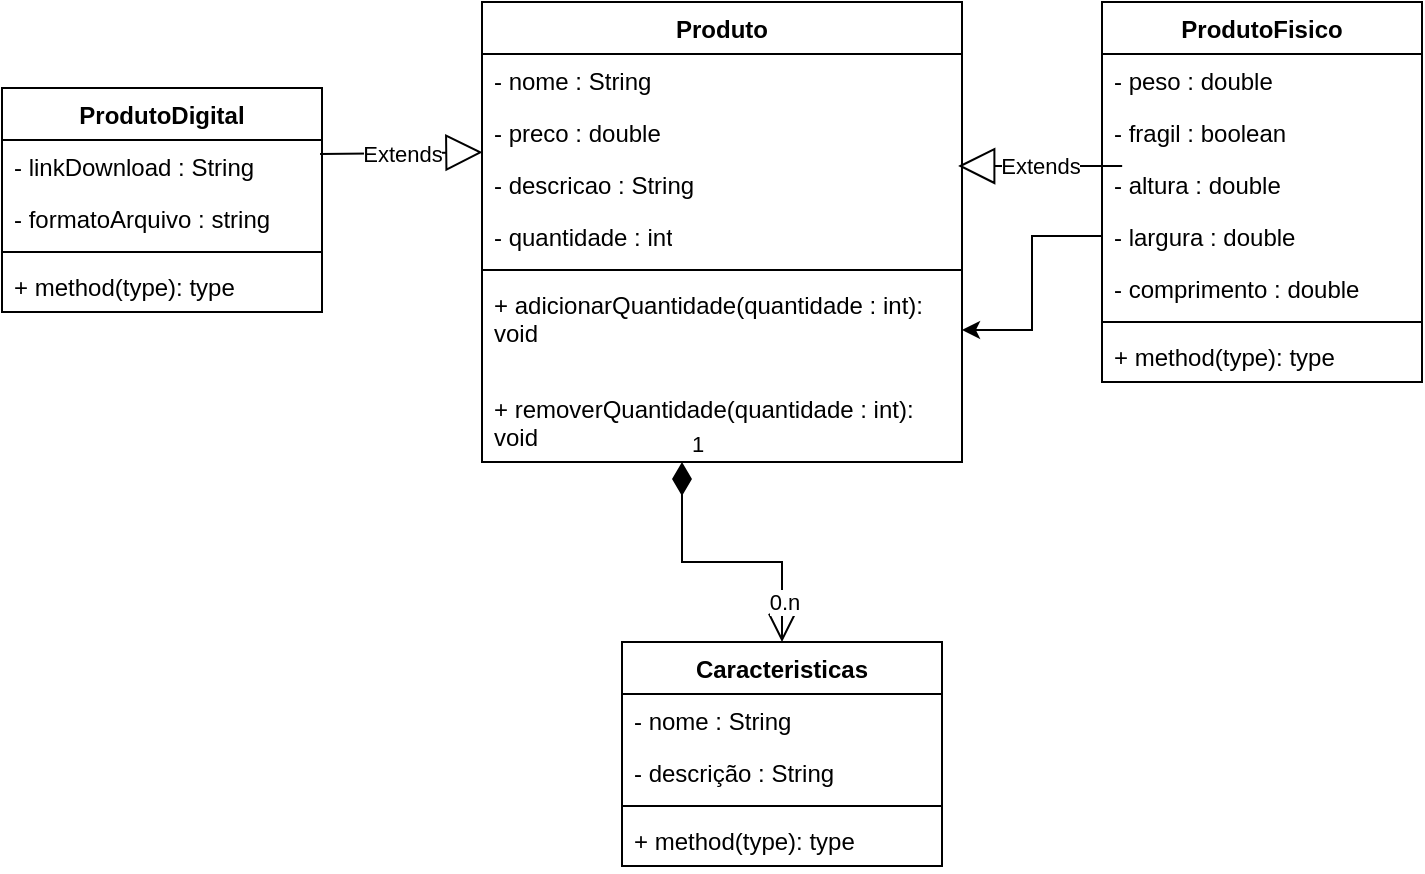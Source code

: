 <mxfile version="24.7.14">
  <diagram id="C5RBs43oDa-KdzZeNtuy" name="Page-1">
    <mxGraphModel dx="1941" dy="566" grid="1" gridSize="10" guides="1" tooltips="1" connect="1" arrows="1" fold="1" page="1" pageScale="1" pageWidth="827" pageHeight="1169" math="0" shadow="0">
      <root>
        <mxCell id="WIyWlLk6GJQsqaUBKTNV-0" />
        <mxCell id="WIyWlLk6GJQsqaUBKTNV-1" parent="WIyWlLk6GJQsqaUBKTNV-0" />
        <mxCell id="W6DdMU5Ow-p-JoydSF_3-4" value="Produto" style="swimlane;fontStyle=1;align=center;verticalAlign=top;childLayout=stackLayout;horizontal=1;startSize=26;horizontalStack=0;resizeParent=1;resizeParentMax=0;resizeLast=0;collapsible=1;marginBottom=0;whiteSpace=wrap;html=1;" vertex="1" parent="WIyWlLk6GJQsqaUBKTNV-1">
          <mxGeometry x="90" y="160" width="240" height="230" as="geometry" />
        </mxCell>
        <mxCell id="W6DdMU5Ow-p-JoydSF_3-5" value="- nome : String" style="text;strokeColor=none;fillColor=none;align=left;verticalAlign=top;spacingLeft=4;spacingRight=4;overflow=hidden;rotatable=0;points=[[0,0.5],[1,0.5]];portConstraint=eastwest;whiteSpace=wrap;html=1;" vertex="1" parent="W6DdMU5Ow-p-JoydSF_3-4">
          <mxGeometry y="26" width="240" height="26" as="geometry" />
        </mxCell>
        <mxCell id="W6DdMU5Ow-p-JoydSF_3-13" value="- preco : double" style="text;strokeColor=none;fillColor=none;align=left;verticalAlign=top;spacingLeft=4;spacingRight=4;overflow=hidden;rotatable=0;points=[[0,0.5],[1,0.5]];portConstraint=eastwest;whiteSpace=wrap;html=1;" vertex="1" parent="W6DdMU5Ow-p-JoydSF_3-4">
          <mxGeometry y="52" width="240" height="26" as="geometry" />
        </mxCell>
        <mxCell id="W6DdMU5Ow-p-JoydSF_3-14" value="- descricao : String" style="text;strokeColor=none;fillColor=none;align=left;verticalAlign=top;spacingLeft=4;spacingRight=4;overflow=hidden;rotatable=0;points=[[0,0.5],[1,0.5]];portConstraint=eastwest;whiteSpace=wrap;html=1;" vertex="1" parent="W6DdMU5Ow-p-JoydSF_3-4">
          <mxGeometry y="78" width="240" height="26" as="geometry" />
        </mxCell>
        <mxCell id="W6DdMU5Ow-p-JoydSF_3-15" value="- quantidade : int" style="text;strokeColor=none;fillColor=none;align=left;verticalAlign=top;spacingLeft=4;spacingRight=4;overflow=hidden;rotatable=0;points=[[0,0.5],[1,0.5]];portConstraint=eastwest;whiteSpace=wrap;html=1;" vertex="1" parent="W6DdMU5Ow-p-JoydSF_3-4">
          <mxGeometry y="104" width="240" height="26" as="geometry" />
        </mxCell>
        <mxCell id="W6DdMU5Ow-p-JoydSF_3-6" value="" style="line;strokeWidth=1;fillColor=none;align=left;verticalAlign=middle;spacingTop=-1;spacingLeft=3;spacingRight=3;rotatable=0;labelPosition=right;points=[];portConstraint=eastwest;strokeColor=inherit;" vertex="1" parent="W6DdMU5Ow-p-JoydSF_3-4">
          <mxGeometry y="130" width="240" height="8" as="geometry" />
        </mxCell>
        <mxCell id="W6DdMU5Ow-p-JoydSF_3-7" value="+ adicionarQuantidade(quantidade : int): void" style="text;strokeColor=none;fillColor=none;align=left;verticalAlign=top;spacingLeft=4;spacingRight=4;overflow=hidden;rotatable=0;points=[[0,0.5],[1,0.5]];portConstraint=eastwest;whiteSpace=wrap;html=1;" vertex="1" parent="W6DdMU5Ow-p-JoydSF_3-4">
          <mxGeometry y="138" width="240" height="52" as="geometry" />
        </mxCell>
        <mxCell id="W6DdMU5Ow-p-JoydSF_3-12" value="+ removerQuantidade(quantidade : int): void" style="text;strokeColor=none;fillColor=none;align=left;verticalAlign=top;spacingLeft=4;spacingRight=4;overflow=hidden;rotatable=0;points=[[0,0.5],[1,0.5]];portConstraint=eastwest;whiteSpace=wrap;html=1;" vertex="1" parent="W6DdMU5Ow-p-JoydSF_3-4">
          <mxGeometry y="190" width="240" height="40" as="geometry" />
        </mxCell>
        <mxCell id="W6DdMU5Ow-p-JoydSF_3-16" value="ProdutoFisico" style="swimlane;fontStyle=1;align=center;verticalAlign=top;childLayout=stackLayout;horizontal=1;startSize=26;horizontalStack=0;resizeParent=1;resizeParentMax=0;resizeLast=0;collapsible=1;marginBottom=0;whiteSpace=wrap;html=1;" vertex="1" parent="WIyWlLk6GJQsqaUBKTNV-1">
          <mxGeometry x="400" y="160" width="160" height="190" as="geometry" />
        </mxCell>
        <mxCell id="W6DdMU5Ow-p-JoydSF_3-17" value="- peso : double" style="text;strokeColor=none;fillColor=none;align=left;verticalAlign=top;spacingLeft=4;spacingRight=4;overflow=hidden;rotatable=0;points=[[0,0.5],[1,0.5]];portConstraint=eastwest;whiteSpace=wrap;html=1;" vertex="1" parent="W6DdMU5Ow-p-JoydSF_3-16">
          <mxGeometry y="26" width="160" height="26" as="geometry" />
        </mxCell>
        <mxCell id="W6DdMU5Ow-p-JoydSF_3-23" value="- fragil : boolean" style="text;strokeColor=none;fillColor=none;align=left;verticalAlign=top;spacingLeft=4;spacingRight=4;overflow=hidden;rotatable=0;points=[[0,0.5],[1,0.5]];portConstraint=eastwest;whiteSpace=wrap;html=1;" vertex="1" parent="W6DdMU5Ow-p-JoydSF_3-16">
          <mxGeometry y="52" width="160" height="26" as="geometry" />
        </mxCell>
        <mxCell id="W6DdMU5Ow-p-JoydSF_3-22" value="- altura : double" style="text;strokeColor=none;fillColor=none;align=left;verticalAlign=top;spacingLeft=4;spacingRight=4;overflow=hidden;rotatable=0;points=[[0,0.5],[1,0.5]];portConstraint=eastwest;whiteSpace=wrap;html=1;" vertex="1" parent="W6DdMU5Ow-p-JoydSF_3-16">
          <mxGeometry y="78" width="160" height="26" as="geometry" />
        </mxCell>
        <mxCell id="W6DdMU5Ow-p-JoydSF_3-21" value="- largura : double" style="text;strokeColor=none;fillColor=none;align=left;verticalAlign=top;spacingLeft=4;spacingRight=4;overflow=hidden;rotatable=0;points=[[0,0.5],[1,0.5]];portConstraint=eastwest;whiteSpace=wrap;html=1;" vertex="1" parent="W6DdMU5Ow-p-JoydSF_3-16">
          <mxGeometry y="104" width="160" height="26" as="geometry" />
        </mxCell>
        <mxCell id="W6DdMU5Ow-p-JoydSF_3-20" value="- comprimento : double" style="text;strokeColor=none;fillColor=none;align=left;verticalAlign=top;spacingLeft=4;spacingRight=4;overflow=hidden;rotatable=0;points=[[0,0.5],[1,0.5]];portConstraint=eastwest;whiteSpace=wrap;html=1;" vertex="1" parent="W6DdMU5Ow-p-JoydSF_3-16">
          <mxGeometry y="130" width="160" height="26" as="geometry" />
        </mxCell>
        <mxCell id="W6DdMU5Ow-p-JoydSF_3-18" value="" style="line;strokeWidth=1;fillColor=none;align=left;verticalAlign=middle;spacingTop=-1;spacingLeft=3;spacingRight=3;rotatable=0;labelPosition=right;points=[];portConstraint=eastwest;strokeColor=inherit;" vertex="1" parent="W6DdMU5Ow-p-JoydSF_3-16">
          <mxGeometry y="156" width="160" height="8" as="geometry" />
        </mxCell>
        <mxCell id="W6DdMU5Ow-p-JoydSF_3-19" value="+ method(type): type" style="text;strokeColor=none;fillColor=none;align=left;verticalAlign=top;spacingLeft=4;spacingRight=4;overflow=hidden;rotatable=0;points=[[0,0.5],[1,0.5]];portConstraint=eastwest;whiteSpace=wrap;html=1;" vertex="1" parent="W6DdMU5Ow-p-JoydSF_3-16">
          <mxGeometry y="164" width="160" height="26" as="geometry" />
        </mxCell>
        <mxCell id="W6DdMU5Ow-p-JoydSF_3-24" value="ProdutoDigital" style="swimlane;fontStyle=1;align=center;verticalAlign=top;childLayout=stackLayout;horizontal=1;startSize=26;horizontalStack=0;resizeParent=1;resizeParentMax=0;resizeLast=0;collapsible=1;marginBottom=0;whiteSpace=wrap;html=1;" vertex="1" parent="WIyWlLk6GJQsqaUBKTNV-1">
          <mxGeometry x="-150" y="203" width="160" height="112" as="geometry" />
        </mxCell>
        <mxCell id="W6DdMU5Ow-p-JoydSF_3-25" value="- linkDownload : String" style="text;strokeColor=none;fillColor=none;align=left;verticalAlign=top;spacingLeft=4;spacingRight=4;overflow=hidden;rotatable=0;points=[[0,0.5],[1,0.5]];portConstraint=eastwest;whiteSpace=wrap;html=1;" vertex="1" parent="W6DdMU5Ow-p-JoydSF_3-24">
          <mxGeometry y="26" width="160" height="26" as="geometry" />
        </mxCell>
        <mxCell id="W6DdMU5Ow-p-JoydSF_3-28" value="- formatoArquivo : string" style="text;strokeColor=none;fillColor=none;align=left;verticalAlign=top;spacingLeft=4;spacingRight=4;overflow=hidden;rotatable=0;points=[[0,0.5],[1,0.5]];portConstraint=eastwest;whiteSpace=wrap;html=1;" vertex="1" parent="W6DdMU5Ow-p-JoydSF_3-24">
          <mxGeometry y="52" width="160" height="26" as="geometry" />
        </mxCell>
        <mxCell id="W6DdMU5Ow-p-JoydSF_3-26" value="" style="line;strokeWidth=1;fillColor=none;align=left;verticalAlign=middle;spacingTop=-1;spacingLeft=3;spacingRight=3;rotatable=0;labelPosition=right;points=[];portConstraint=eastwest;strokeColor=inherit;" vertex="1" parent="W6DdMU5Ow-p-JoydSF_3-24">
          <mxGeometry y="78" width="160" height="8" as="geometry" />
        </mxCell>
        <mxCell id="W6DdMU5Ow-p-JoydSF_3-27" value="+ method(type): type" style="text;strokeColor=none;fillColor=none;align=left;verticalAlign=top;spacingLeft=4;spacingRight=4;overflow=hidden;rotatable=0;points=[[0,0.5],[1,0.5]];portConstraint=eastwest;whiteSpace=wrap;html=1;" vertex="1" parent="W6DdMU5Ow-p-JoydSF_3-24">
          <mxGeometry y="86" width="160" height="26" as="geometry" />
        </mxCell>
        <mxCell id="W6DdMU5Ow-p-JoydSF_3-29" value="Extends" style="endArrow=block;endSize=16;endFill=0;html=1;rounded=0;entryX=0.992;entryY=0.154;entryDx=0;entryDy=0;entryPerimeter=0;exitX=0.063;exitY=0.154;exitDx=0;exitDy=0;exitPerimeter=0;" edge="1" parent="WIyWlLk6GJQsqaUBKTNV-1" source="W6DdMU5Ow-p-JoydSF_3-22" target="W6DdMU5Ow-p-JoydSF_3-14">
          <mxGeometry width="160" relative="1" as="geometry">
            <mxPoint x="400" y="242" as="sourcePoint" />
            <mxPoint x="333.12" y="242.976" as="targetPoint" />
          </mxGeometry>
        </mxCell>
        <mxCell id="W6DdMU5Ow-p-JoydSF_3-30" value="Extends" style="endArrow=block;endSize=16;endFill=0;html=1;rounded=0;exitX=0.994;exitY=0.269;exitDx=0;exitDy=0;exitPerimeter=0;entryX=0.001;entryY=0.891;entryDx=0;entryDy=0;entryPerimeter=0;" edge="1" parent="WIyWlLk6GJQsqaUBKTNV-1" source="W6DdMU5Ow-p-JoydSF_3-25" target="W6DdMU5Ow-p-JoydSF_3-13">
          <mxGeometry width="160" relative="1" as="geometry">
            <mxPoint x="30" y="190" as="sourcePoint" />
            <mxPoint x="90" y="232" as="targetPoint" />
          </mxGeometry>
        </mxCell>
        <mxCell id="W6DdMU5Ow-p-JoydSF_3-31" value="Caracteristicas" style="swimlane;fontStyle=1;align=center;verticalAlign=top;childLayout=stackLayout;horizontal=1;startSize=26;horizontalStack=0;resizeParent=1;resizeParentMax=0;resizeLast=0;collapsible=1;marginBottom=0;whiteSpace=wrap;html=1;" vertex="1" parent="WIyWlLk6GJQsqaUBKTNV-1">
          <mxGeometry x="160" y="480" width="160" height="112" as="geometry" />
        </mxCell>
        <mxCell id="W6DdMU5Ow-p-JoydSF_3-32" value="- nome : String" style="text;strokeColor=none;fillColor=none;align=left;verticalAlign=top;spacingLeft=4;spacingRight=4;overflow=hidden;rotatable=0;points=[[0,0.5],[1,0.5]];portConstraint=eastwest;whiteSpace=wrap;html=1;" vertex="1" parent="W6DdMU5Ow-p-JoydSF_3-31">
          <mxGeometry y="26" width="160" height="26" as="geometry" />
        </mxCell>
        <mxCell id="W6DdMU5Ow-p-JoydSF_3-35" value="- descrição : String" style="text;strokeColor=none;fillColor=none;align=left;verticalAlign=top;spacingLeft=4;spacingRight=4;overflow=hidden;rotatable=0;points=[[0,0.5],[1,0.5]];portConstraint=eastwest;whiteSpace=wrap;html=1;" vertex="1" parent="W6DdMU5Ow-p-JoydSF_3-31">
          <mxGeometry y="52" width="160" height="26" as="geometry" />
        </mxCell>
        <mxCell id="W6DdMU5Ow-p-JoydSF_3-33" value="" style="line;strokeWidth=1;fillColor=none;align=left;verticalAlign=middle;spacingTop=-1;spacingLeft=3;spacingRight=3;rotatable=0;labelPosition=right;points=[];portConstraint=eastwest;strokeColor=inherit;" vertex="1" parent="W6DdMU5Ow-p-JoydSF_3-31">
          <mxGeometry y="78" width="160" height="8" as="geometry" />
        </mxCell>
        <mxCell id="W6DdMU5Ow-p-JoydSF_3-37" value="+ method(type): type" style="text;strokeColor=none;fillColor=none;align=left;verticalAlign=top;spacingLeft=4;spacingRight=4;overflow=hidden;rotatable=0;points=[[0,0.5],[1,0.5]];portConstraint=eastwest;whiteSpace=wrap;html=1;" vertex="1" parent="W6DdMU5Ow-p-JoydSF_3-31">
          <mxGeometry y="86" width="160" height="26" as="geometry" />
        </mxCell>
        <mxCell id="W6DdMU5Ow-p-JoydSF_3-36" value="1" style="endArrow=open;html=1;endSize=12;startArrow=diamondThin;startSize=14;startFill=1;edgeStyle=orthogonalEdgeStyle;align=left;verticalAlign=bottom;rounded=0;entryX=0.5;entryY=0;entryDx=0;entryDy=0;" edge="1" parent="WIyWlLk6GJQsqaUBKTNV-1" source="W6DdMU5Ow-p-JoydSF_3-12" target="W6DdMU5Ow-p-JoydSF_3-31">
          <mxGeometry x="-1" y="3" relative="1" as="geometry">
            <mxPoint x="190" y="390" as="sourcePoint" />
            <mxPoint x="250" y="520" as="targetPoint" />
            <Array as="points">
              <mxPoint x="190" y="440" />
              <mxPoint x="240" y="440" />
            </Array>
          </mxGeometry>
        </mxCell>
        <mxCell id="W6DdMU5Ow-p-JoydSF_3-38" value="0.n" style="edgeLabel;html=1;align=center;verticalAlign=middle;resizable=0;points=[];" vertex="1" connectable="0" parent="W6DdMU5Ow-p-JoydSF_3-36">
          <mxGeometry x="0.713" y="1" relative="1" as="geometry">
            <mxPoint as="offset" />
          </mxGeometry>
        </mxCell>
        <mxCell id="W6DdMU5Ow-p-JoydSF_3-39" value="" style="edgeStyle=orthogonalEdgeStyle;rounded=0;orthogonalLoop=1;jettySize=auto;html=1;" edge="1" parent="WIyWlLk6GJQsqaUBKTNV-1" source="W6DdMU5Ow-p-JoydSF_3-21" target="W6DdMU5Ow-p-JoydSF_3-7">
          <mxGeometry relative="1" as="geometry" />
        </mxCell>
      </root>
    </mxGraphModel>
  </diagram>
</mxfile>
